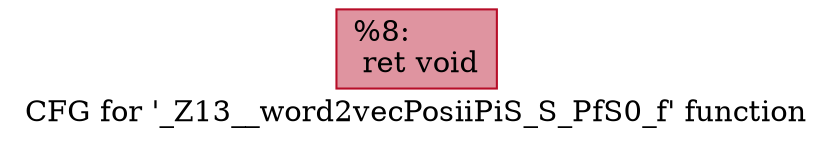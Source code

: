 digraph "CFG for '_Z13__word2vecPosiiPiS_S_PfS0_f' function" {
	label="CFG for '_Z13__word2vecPosiiPiS_S_PfS0_f' function";

	Node0x603caa0 [shape=record,color="#b70d28ff", style=filled, fillcolor="#b70d2870",label="{%8:\l  ret void\l}"];
}
